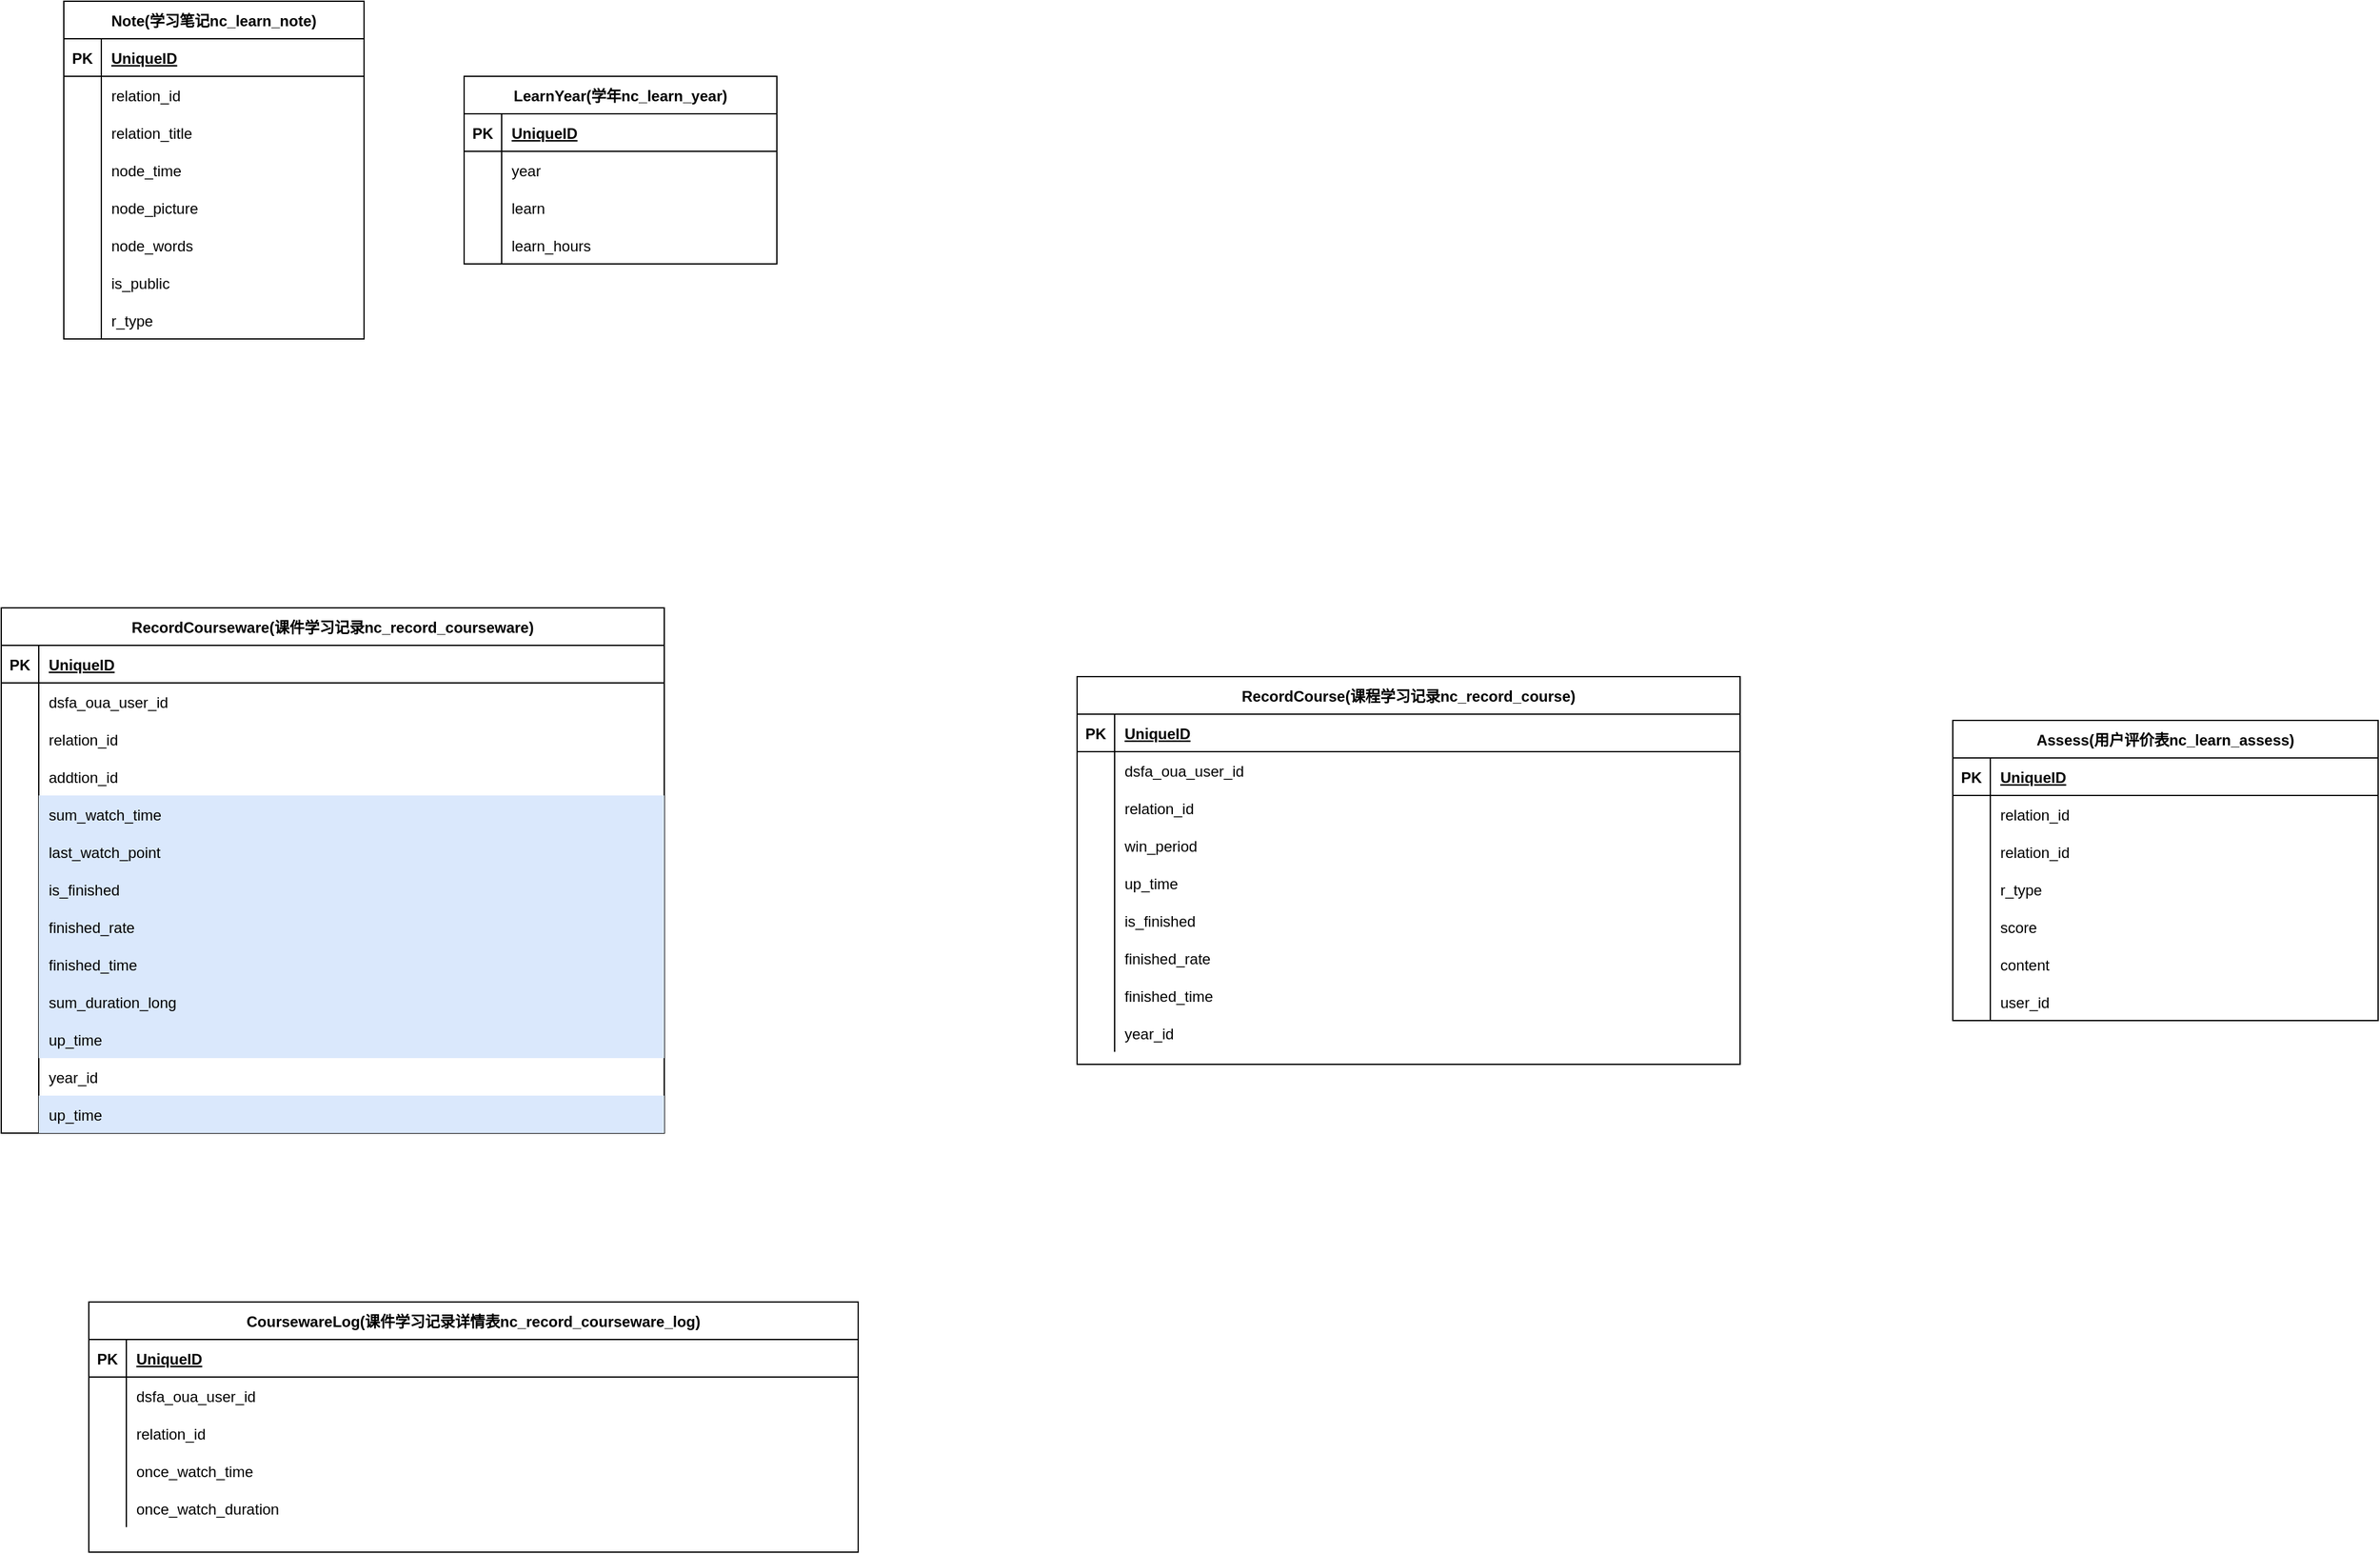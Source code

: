 <mxfile version="14.6.13" type="device"><diagram id="0QloHA1kDSZqTm6RUZJ0" name="第 1 页"><mxGraphModel dx="1408" dy="808" grid="1" gridSize="10" guides="1" tooltips="1" connect="1" arrows="1" fold="1" page="1" pageScale="1" pageWidth="3300" pageHeight="4681" math="0" shadow="0"><root><mxCell id="0"/><mxCell id="1" parent="0"/><mxCell id="yZP3R_94E4i_0pTgWPXF-1" value="LearnYear(学年nc_learn_year)" style="shape=table;startSize=30;container=1;collapsible=1;childLayout=tableLayout;fixedRows=1;rowLines=0;fontStyle=1;align=center;resizeLast=1;" vertex="1" parent="1"><mxGeometry x="870" y="720" width="250" height="150" as="geometry"/></mxCell><mxCell id="yZP3R_94E4i_0pTgWPXF-2" value="" style="shape=partialRectangle;collapsible=0;dropTarget=0;pointerEvents=0;fillColor=none;top=0;left=0;bottom=1;right=0;points=[[0,0.5],[1,0.5]];portConstraint=eastwest;" vertex="1" parent="yZP3R_94E4i_0pTgWPXF-1"><mxGeometry y="30" width="250" height="30" as="geometry"/></mxCell><mxCell id="yZP3R_94E4i_0pTgWPXF-3" value="PK" style="shape=partialRectangle;connectable=0;fillColor=none;top=0;left=0;bottom=0;right=0;fontStyle=1;overflow=hidden;" vertex="1" parent="yZP3R_94E4i_0pTgWPXF-2"><mxGeometry width="30" height="30" as="geometry"/></mxCell><mxCell id="yZP3R_94E4i_0pTgWPXF-4" value="UniqueID" style="shape=partialRectangle;connectable=0;fillColor=none;top=0;left=0;bottom=0;right=0;align=left;spacingLeft=6;fontStyle=5;overflow=hidden;" vertex="1" parent="yZP3R_94E4i_0pTgWPXF-2"><mxGeometry x="30" width="220" height="30" as="geometry"/></mxCell><mxCell id="yZP3R_94E4i_0pTgWPXF-5" value="" style="shape=partialRectangle;collapsible=0;dropTarget=0;pointerEvents=0;fillColor=none;top=0;left=0;bottom=0;right=0;points=[[0,0.5],[1,0.5]];portConstraint=eastwest;" vertex="1" parent="yZP3R_94E4i_0pTgWPXF-1"><mxGeometry y="60" width="250" height="30" as="geometry"/></mxCell><mxCell id="yZP3R_94E4i_0pTgWPXF-6" value="" style="shape=partialRectangle;connectable=0;fillColor=none;top=0;left=0;bottom=0;right=0;editable=1;overflow=hidden;" vertex="1" parent="yZP3R_94E4i_0pTgWPXF-5"><mxGeometry width="30" height="30" as="geometry"/></mxCell><mxCell id="yZP3R_94E4i_0pTgWPXF-7" value="year" style="shape=partialRectangle;connectable=0;fillColor=none;top=0;left=0;bottom=0;right=0;align=left;spacingLeft=6;overflow=hidden;" vertex="1" parent="yZP3R_94E4i_0pTgWPXF-5"><mxGeometry x="30" width="220" height="30" as="geometry"/></mxCell><mxCell id="yZP3R_94E4i_0pTgWPXF-8" value="" style="shape=partialRectangle;collapsible=0;dropTarget=0;pointerEvents=0;fillColor=none;top=0;left=0;bottom=0;right=0;points=[[0,0.5],[1,0.5]];portConstraint=eastwest;" vertex="1" parent="yZP3R_94E4i_0pTgWPXF-1"><mxGeometry y="90" width="250" height="30" as="geometry"/></mxCell><mxCell id="yZP3R_94E4i_0pTgWPXF-9" value="" style="shape=partialRectangle;connectable=0;fillColor=none;top=0;left=0;bottom=0;right=0;editable=1;overflow=hidden;" vertex="1" parent="yZP3R_94E4i_0pTgWPXF-8"><mxGeometry width="30" height="30" as="geometry"/></mxCell><mxCell id="yZP3R_94E4i_0pTgWPXF-10" value="learn" style="shape=partialRectangle;connectable=0;fillColor=none;top=0;left=0;bottom=0;right=0;align=left;spacingLeft=6;overflow=hidden;" vertex="1" parent="yZP3R_94E4i_0pTgWPXF-8"><mxGeometry x="30" width="220" height="30" as="geometry"/></mxCell><mxCell id="yZP3R_94E4i_0pTgWPXF-11" value="" style="shape=partialRectangle;collapsible=0;dropTarget=0;pointerEvents=0;fillColor=none;top=0;left=0;bottom=0;right=0;points=[[0,0.5],[1,0.5]];portConstraint=eastwest;" vertex="1" parent="yZP3R_94E4i_0pTgWPXF-1"><mxGeometry y="120" width="250" height="30" as="geometry"/></mxCell><mxCell id="yZP3R_94E4i_0pTgWPXF-12" value="" style="shape=partialRectangle;connectable=0;fillColor=none;top=0;left=0;bottom=0;right=0;editable=1;overflow=hidden;" vertex="1" parent="yZP3R_94E4i_0pTgWPXF-11"><mxGeometry width="30" height="30" as="geometry"/></mxCell><mxCell id="yZP3R_94E4i_0pTgWPXF-13" value="learn_hours" style="shape=partialRectangle;connectable=0;fillColor=none;top=0;left=0;bottom=0;right=0;align=left;spacingLeft=6;overflow=hidden;" vertex="1" parent="yZP3R_94E4i_0pTgWPXF-11"><mxGeometry x="30" width="220" height="30" as="geometry"/></mxCell><mxCell id="yZP3R_94E4i_0pTgWPXF-14" value="Note(学习笔记nc_learn_note)" style="shape=table;startSize=30;container=1;collapsible=1;childLayout=tableLayout;fixedRows=1;rowLines=0;fontStyle=1;align=center;resizeLast=1;" vertex="1" parent="1"><mxGeometry x="550" y="660" width="240" height="270" as="geometry"/></mxCell><mxCell id="yZP3R_94E4i_0pTgWPXF-15" value="" style="shape=partialRectangle;collapsible=0;dropTarget=0;pointerEvents=0;fillColor=none;top=0;left=0;bottom=1;right=0;points=[[0,0.5],[1,0.5]];portConstraint=eastwest;" vertex="1" parent="yZP3R_94E4i_0pTgWPXF-14"><mxGeometry y="30" width="240" height="30" as="geometry"/></mxCell><mxCell id="yZP3R_94E4i_0pTgWPXF-16" value="PK" style="shape=partialRectangle;connectable=0;fillColor=none;top=0;left=0;bottom=0;right=0;fontStyle=1;overflow=hidden;" vertex="1" parent="yZP3R_94E4i_0pTgWPXF-15"><mxGeometry width="30" height="30" as="geometry"/></mxCell><mxCell id="yZP3R_94E4i_0pTgWPXF-17" value="UniqueID" style="shape=partialRectangle;connectable=0;fillColor=none;top=0;left=0;bottom=0;right=0;align=left;spacingLeft=6;fontStyle=5;overflow=hidden;" vertex="1" parent="yZP3R_94E4i_0pTgWPXF-15"><mxGeometry x="30" width="210" height="30" as="geometry"/></mxCell><mxCell id="yZP3R_94E4i_0pTgWPXF-18" value="" style="shape=partialRectangle;collapsible=0;dropTarget=0;pointerEvents=0;fillColor=none;top=0;left=0;bottom=0;right=0;points=[[0,0.5],[1,0.5]];portConstraint=eastwest;" vertex="1" parent="yZP3R_94E4i_0pTgWPXF-14"><mxGeometry y="60" width="240" height="30" as="geometry"/></mxCell><mxCell id="yZP3R_94E4i_0pTgWPXF-19" value="" style="shape=partialRectangle;connectable=0;fillColor=none;top=0;left=0;bottom=0;right=0;editable=1;overflow=hidden;" vertex="1" parent="yZP3R_94E4i_0pTgWPXF-18"><mxGeometry width="30" height="30" as="geometry"/></mxCell><mxCell id="yZP3R_94E4i_0pTgWPXF-20" value="relation_id" style="shape=partialRectangle;connectable=0;fillColor=none;top=0;left=0;bottom=0;right=0;align=left;spacingLeft=6;overflow=hidden;" vertex="1" parent="yZP3R_94E4i_0pTgWPXF-18"><mxGeometry x="30" width="210" height="30" as="geometry"/></mxCell><mxCell id="yZP3R_94E4i_0pTgWPXF-21" value="" style="shape=partialRectangle;collapsible=0;dropTarget=0;pointerEvents=0;fillColor=none;top=0;left=0;bottom=0;right=0;points=[[0,0.5],[1,0.5]];portConstraint=eastwest;" vertex="1" parent="yZP3R_94E4i_0pTgWPXF-14"><mxGeometry y="90" width="240" height="30" as="geometry"/></mxCell><mxCell id="yZP3R_94E4i_0pTgWPXF-22" value="" style="shape=partialRectangle;connectable=0;fillColor=none;top=0;left=0;bottom=0;right=0;editable=1;overflow=hidden;" vertex="1" parent="yZP3R_94E4i_0pTgWPXF-21"><mxGeometry width="30" height="30" as="geometry"/></mxCell><mxCell id="yZP3R_94E4i_0pTgWPXF-23" value="relation_title" style="shape=partialRectangle;connectable=0;fillColor=none;top=0;left=0;bottom=0;right=0;align=left;spacingLeft=6;overflow=hidden;" vertex="1" parent="yZP3R_94E4i_0pTgWPXF-21"><mxGeometry x="30" width="210" height="30" as="geometry"/></mxCell><mxCell id="yZP3R_94E4i_0pTgWPXF-24" value="" style="shape=partialRectangle;collapsible=0;dropTarget=0;pointerEvents=0;fillColor=none;top=0;left=0;bottom=0;right=0;points=[[0,0.5],[1,0.5]];portConstraint=eastwest;" vertex="1" parent="yZP3R_94E4i_0pTgWPXF-14"><mxGeometry y="120" width="240" height="30" as="geometry"/></mxCell><mxCell id="yZP3R_94E4i_0pTgWPXF-25" value="" style="shape=partialRectangle;connectable=0;fillColor=none;top=0;left=0;bottom=0;right=0;editable=1;overflow=hidden;" vertex="1" parent="yZP3R_94E4i_0pTgWPXF-24"><mxGeometry width="30" height="30" as="geometry"/></mxCell><mxCell id="yZP3R_94E4i_0pTgWPXF-26" value="node_time" style="shape=partialRectangle;connectable=0;fillColor=none;top=0;left=0;bottom=0;right=0;align=left;spacingLeft=6;overflow=hidden;" vertex="1" parent="yZP3R_94E4i_0pTgWPXF-24"><mxGeometry x="30" width="210" height="30" as="geometry"/></mxCell><mxCell id="yZP3R_94E4i_0pTgWPXF-27" value="" style="shape=partialRectangle;collapsible=0;dropTarget=0;pointerEvents=0;fillColor=none;top=0;left=0;bottom=0;right=0;points=[[0,0.5],[1,0.5]];portConstraint=eastwest;" vertex="1" parent="yZP3R_94E4i_0pTgWPXF-14"><mxGeometry y="150" width="240" height="30" as="geometry"/></mxCell><mxCell id="yZP3R_94E4i_0pTgWPXF-28" value="" style="shape=partialRectangle;connectable=0;fillColor=none;top=0;left=0;bottom=0;right=0;editable=1;overflow=hidden;" vertex="1" parent="yZP3R_94E4i_0pTgWPXF-27"><mxGeometry width="30" height="30" as="geometry"/></mxCell><mxCell id="yZP3R_94E4i_0pTgWPXF-29" value="node_picture" style="shape=partialRectangle;connectable=0;fillColor=none;top=0;left=0;bottom=0;right=0;align=left;spacingLeft=6;overflow=hidden;" vertex="1" parent="yZP3R_94E4i_0pTgWPXF-27"><mxGeometry x="30" width="210" height="30" as="geometry"/></mxCell><mxCell id="yZP3R_94E4i_0pTgWPXF-30" value="" style="shape=partialRectangle;collapsible=0;dropTarget=0;pointerEvents=0;fillColor=none;top=0;left=0;bottom=0;right=0;points=[[0,0.5],[1,0.5]];portConstraint=eastwest;" vertex="1" parent="yZP3R_94E4i_0pTgWPXF-14"><mxGeometry y="180" width="240" height="30" as="geometry"/></mxCell><mxCell id="yZP3R_94E4i_0pTgWPXF-31" value="" style="shape=partialRectangle;connectable=0;fillColor=none;top=0;left=0;bottom=0;right=0;editable=1;overflow=hidden;" vertex="1" parent="yZP3R_94E4i_0pTgWPXF-30"><mxGeometry width="30" height="30" as="geometry"/></mxCell><mxCell id="yZP3R_94E4i_0pTgWPXF-32" value="node_words" style="shape=partialRectangle;connectable=0;fillColor=none;top=0;left=0;bottom=0;right=0;align=left;spacingLeft=6;overflow=hidden;" vertex="1" parent="yZP3R_94E4i_0pTgWPXF-30"><mxGeometry x="30" width="210" height="30" as="geometry"/></mxCell><mxCell id="yZP3R_94E4i_0pTgWPXF-33" value="" style="shape=partialRectangle;collapsible=0;dropTarget=0;pointerEvents=0;fillColor=none;top=0;left=0;bottom=0;right=0;points=[[0,0.5],[1,0.5]];portConstraint=eastwest;" vertex="1" parent="yZP3R_94E4i_0pTgWPXF-14"><mxGeometry y="210" width="240" height="30" as="geometry"/></mxCell><mxCell id="yZP3R_94E4i_0pTgWPXF-34" value="" style="shape=partialRectangle;connectable=0;fillColor=none;top=0;left=0;bottom=0;right=0;editable=1;overflow=hidden;" vertex="1" parent="yZP3R_94E4i_0pTgWPXF-33"><mxGeometry width="30" height="30" as="geometry"/></mxCell><mxCell id="yZP3R_94E4i_0pTgWPXF-35" value="is_public" style="shape=partialRectangle;connectable=0;fillColor=none;top=0;left=0;bottom=0;right=0;align=left;spacingLeft=6;overflow=hidden;" vertex="1" parent="yZP3R_94E4i_0pTgWPXF-33"><mxGeometry x="30" width="210" height="30" as="geometry"/></mxCell><mxCell id="yZP3R_94E4i_0pTgWPXF-36" value="" style="shape=partialRectangle;collapsible=0;dropTarget=0;pointerEvents=0;fillColor=none;top=0;left=0;bottom=0;right=0;points=[[0,0.5],[1,0.5]];portConstraint=eastwest;" vertex="1" parent="yZP3R_94E4i_0pTgWPXF-14"><mxGeometry y="240" width="240" height="30" as="geometry"/></mxCell><mxCell id="yZP3R_94E4i_0pTgWPXF-37" value="" style="shape=partialRectangle;connectable=0;fillColor=none;top=0;left=0;bottom=0;right=0;editable=1;overflow=hidden;" vertex="1" parent="yZP3R_94E4i_0pTgWPXF-36"><mxGeometry width="30" height="30" as="geometry"/></mxCell><mxCell id="yZP3R_94E4i_0pTgWPXF-38" value="r_type" style="shape=partialRectangle;connectable=0;fillColor=none;top=0;left=0;bottom=0;right=0;align=left;spacingLeft=6;overflow=hidden;" vertex="1" parent="yZP3R_94E4i_0pTgWPXF-36"><mxGeometry x="30" width="210" height="30" as="geometry"/></mxCell><mxCell id="yZP3R_94E4i_0pTgWPXF-39" value="RecordCourseware(课件学习记录nc_record_courseware)" style="shape=table;startSize=30;container=1;collapsible=1;childLayout=tableLayout;fixedRows=1;rowLines=0;fontStyle=1;align=center;resizeLast=1;" vertex="1" parent="1"><mxGeometry x="500" y="1145" width="530" height="420" as="geometry"/></mxCell><mxCell id="yZP3R_94E4i_0pTgWPXF-40" value="" style="shape=partialRectangle;collapsible=0;dropTarget=0;pointerEvents=0;fillColor=none;top=0;left=0;bottom=1;right=0;points=[[0,0.5],[1,0.5]];portConstraint=eastwest;" vertex="1" parent="yZP3R_94E4i_0pTgWPXF-39"><mxGeometry y="30" width="530" height="30" as="geometry"/></mxCell><mxCell id="yZP3R_94E4i_0pTgWPXF-41" value="PK" style="shape=partialRectangle;connectable=0;fillColor=none;top=0;left=0;bottom=0;right=0;fontStyle=1;overflow=hidden;" vertex="1" parent="yZP3R_94E4i_0pTgWPXF-40"><mxGeometry width="30" height="30" as="geometry"/></mxCell><mxCell id="yZP3R_94E4i_0pTgWPXF-42" value="UniqueID" style="shape=partialRectangle;connectable=0;fillColor=none;top=0;left=0;bottom=0;right=0;align=left;spacingLeft=6;fontStyle=5;overflow=hidden;" vertex="1" parent="yZP3R_94E4i_0pTgWPXF-40"><mxGeometry x="30" width="500" height="30" as="geometry"/></mxCell><mxCell id="yZP3R_94E4i_0pTgWPXF-43" value="" style="shape=partialRectangle;collapsible=0;dropTarget=0;pointerEvents=0;fillColor=none;top=0;left=0;bottom=0;right=0;points=[[0,0.5],[1,0.5]];portConstraint=eastwest;" vertex="1" parent="yZP3R_94E4i_0pTgWPXF-39"><mxGeometry y="60" width="530" height="30" as="geometry"/></mxCell><mxCell id="yZP3R_94E4i_0pTgWPXF-44" value="" style="shape=partialRectangle;connectable=0;fillColor=none;top=0;left=0;bottom=0;right=0;editable=1;overflow=hidden;" vertex="1" parent="yZP3R_94E4i_0pTgWPXF-43"><mxGeometry width="30" height="30" as="geometry"/></mxCell><mxCell id="yZP3R_94E4i_0pTgWPXF-45" value="dsfa_oua_user_id" style="shape=partialRectangle;connectable=0;fillColor=none;top=0;left=0;bottom=0;right=0;align=left;spacingLeft=6;overflow=hidden;" vertex="1" parent="yZP3R_94E4i_0pTgWPXF-43"><mxGeometry x="30" width="500" height="30" as="geometry"/></mxCell><mxCell id="yZP3R_94E4i_0pTgWPXF-46" value="" style="shape=partialRectangle;collapsible=0;dropTarget=0;pointerEvents=0;fillColor=none;top=0;left=0;bottom=0;right=0;points=[[0,0.5],[1,0.5]];portConstraint=eastwest;" vertex="1" parent="yZP3R_94E4i_0pTgWPXF-39"><mxGeometry y="90" width="530" height="30" as="geometry"/></mxCell><mxCell id="yZP3R_94E4i_0pTgWPXF-47" value="&#10;&#10;&lt;span style=&quot;color: rgb(96, 98, 102); font-size: 14px; font-style: normal; font-weight: 400; letter-spacing: normal; text-align: center; text-indent: 0px; text-transform: none; word-spacing: 0px; background-color: rgb(250, 250, 250); display: inline; float: none;&quot;&gt;relation_id&lt;/span&gt;&#10;&#10;" style="shape=partialRectangle;connectable=0;fillColor=none;top=0;left=0;bottom=0;right=0;editable=1;overflow=hidden;" vertex="1" parent="yZP3R_94E4i_0pTgWPXF-46"><mxGeometry width="30" height="30" as="geometry"/></mxCell><mxCell id="yZP3R_94E4i_0pTgWPXF-48" value="relation_id" style="shape=partialRectangle;connectable=0;fillColor=none;top=0;left=0;bottom=0;right=0;align=left;spacingLeft=6;overflow=hidden;" vertex="1" parent="yZP3R_94E4i_0pTgWPXF-46"><mxGeometry x="30" width="500" height="30" as="geometry"/></mxCell><mxCell id="yZP3R_94E4i_0pTgWPXF-49" value="" style="shape=partialRectangle;collapsible=0;dropTarget=0;pointerEvents=0;fillColor=none;top=0;left=0;bottom=0;right=0;points=[[0,0.5],[1,0.5]];portConstraint=eastwest;" vertex="1" parent="yZP3R_94E4i_0pTgWPXF-39"><mxGeometry y="120" width="530" height="30" as="geometry"/></mxCell><mxCell id="yZP3R_94E4i_0pTgWPXF-50" value="" style="shape=partialRectangle;connectable=0;fillColor=none;top=0;left=0;bottom=0;right=0;editable=1;overflow=hidden;" vertex="1" parent="yZP3R_94E4i_0pTgWPXF-49"><mxGeometry width="30" height="30" as="geometry"/></mxCell><mxCell id="yZP3R_94E4i_0pTgWPXF-51" value="addtion_id" style="shape=partialRectangle;connectable=0;fillColor=none;top=0;left=0;bottom=0;right=0;align=left;spacingLeft=6;overflow=hidden;" vertex="1" parent="yZP3R_94E4i_0pTgWPXF-49"><mxGeometry x="30" width="500" height="30" as="geometry"/></mxCell><mxCell id="yZP3R_94E4i_0pTgWPXF-102" value="" style="shape=partialRectangle;collapsible=0;dropTarget=0;pointerEvents=0;fillColor=none;top=0;left=0;bottom=0;right=0;points=[[0,0.5],[1,0.5]];portConstraint=eastwest;" vertex="1" parent="yZP3R_94E4i_0pTgWPXF-39"><mxGeometry y="150" width="530" height="30" as="geometry"/></mxCell><mxCell id="yZP3R_94E4i_0pTgWPXF-103" value="" style="shape=partialRectangle;connectable=0;fillColor=none;top=0;left=0;bottom=0;right=0;editable=1;overflow=hidden;" vertex="1" parent="yZP3R_94E4i_0pTgWPXF-102"><mxGeometry width="30" height="30" as="geometry"/></mxCell><mxCell id="yZP3R_94E4i_0pTgWPXF-104" value="sum_watch_time" style="shape=partialRectangle;connectable=0;fillColor=#dae8fc;top=0;left=0;bottom=0;right=0;align=left;spacingLeft=6;overflow=hidden;strokeColor=#6c8ebf;" vertex="1" parent="yZP3R_94E4i_0pTgWPXF-102"><mxGeometry x="30" width="500" height="30" as="geometry"/></mxCell><mxCell id="yZP3R_94E4i_0pTgWPXF-105" value="" style="shape=partialRectangle;collapsible=0;dropTarget=0;pointerEvents=0;fillColor=none;top=0;left=0;bottom=0;right=0;points=[[0,0.5],[1,0.5]];portConstraint=eastwest;" vertex="1" parent="yZP3R_94E4i_0pTgWPXF-39"><mxGeometry y="180" width="530" height="30" as="geometry"/></mxCell><mxCell id="yZP3R_94E4i_0pTgWPXF-106" value="" style="shape=partialRectangle;connectable=0;fillColor=none;top=0;left=0;bottom=0;right=0;editable=1;overflow=hidden;" vertex="1" parent="yZP3R_94E4i_0pTgWPXF-105"><mxGeometry width="30" height="30" as="geometry"/></mxCell><mxCell id="yZP3R_94E4i_0pTgWPXF-107" value="last_watch_point" style="shape=partialRectangle;connectable=0;fillColor=#dae8fc;top=0;left=0;bottom=0;right=0;align=left;spacingLeft=6;overflow=hidden;strokeColor=#6c8ebf;" vertex="1" parent="yZP3R_94E4i_0pTgWPXF-105"><mxGeometry x="30" width="500" height="30" as="geometry"/></mxCell><mxCell id="yZP3R_94E4i_0pTgWPXF-108" value="" style="shape=partialRectangle;collapsible=0;dropTarget=0;pointerEvents=0;fillColor=none;top=0;left=0;bottom=0;right=0;points=[[0,0.5],[1,0.5]];portConstraint=eastwest;" vertex="1" parent="yZP3R_94E4i_0pTgWPXF-39"><mxGeometry y="210" width="530" height="30" as="geometry"/></mxCell><mxCell id="yZP3R_94E4i_0pTgWPXF-109" value="" style="shape=partialRectangle;connectable=0;fillColor=none;top=0;left=0;bottom=0;right=0;editable=1;overflow=hidden;" vertex="1" parent="yZP3R_94E4i_0pTgWPXF-108"><mxGeometry width="30" height="30" as="geometry"/></mxCell><mxCell id="yZP3R_94E4i_0pTgWPXF-110" value="is_finished" style="shape=partialRectangle;connectable=0;fillColor=#dae8fc;top=0;left=0;bottom=0;right=0;align=left;spacingLeft=6;overflow=hidden;strokeColor=#6c8ebf;" vertex="1" parent="yZP3R_94E4i_0pTgWPXF-108"><mxGeometry x="30" width="500" height="30" as="geometry"/></mxCell><mxCell id="yZP3R_94E4i_0pTgWPXF-111" value="" style="shape=partialRectangle;collapsible=0;dropTarget=0;pointerEvents=0;fillColor=none;top=0;left=0;bottom=0;right=0;points=[[0,0.5],[1,0.5]];portConstraint=eastwest;" vertex="1" parent="yZP3R_94E4i_0pTgWPXF-39"><mxGeometry y="240" width="530" height="30" as="geometry"/></mxCell><mxCell id="yZP3R_94E4i_0pTgWPXF-112" value="" style="shape=partialRectangle;connectable=0;fillColor=none;top=0;left=0;bottom=0;right=0;editable=1;overflow=hidden;" vertex="1" parent="yZP3R_94E4i_0pTgWPXF-111"><mxGeometry width="30" height="30" as="geometry"/></mxCell><mxCell id="yZP3R_94E4i_0pTgWPXF-113" value="finished_rate" style="shape=partialRectangle;connectable=0;fillColor=#dae8fc;top=0;left=0;bottom=0;right=0;align=left;spacingLeft=6;overflow=hidden;strokeColor=#6c8ebf;" vertex="1" parent="yZP3R_94E4i_0pTgWPXF-111"><mxGeometry x="30" width="500" height="30" as="geometry"/></mxCell><mxCell id="yZP3R_94E4i_0pTgWPXF-114" value="" style="shape=partialRectangle;collapsible=0;dropTarget=0;pointerEvents=0;fillColor=none;top=0;left=0;bottom=0;right=0;points=[[0,0.5],[1,0.5]];portConstraint=eastwest;" vertex="1" parent="yZP3R_94E4i_0pTgWPXF-39"><mxGeometry y="270" width="530" height="30" as="geometry"/></mxCell><mxCell id="yZP3R_94E4i_0pTgWPXF-115" value="" style="shape=partialRectangle;connectable=0;fillColor=none;top=0;left=0;bottom=0;right=0;editable=1;overflow=hidden;" vertex="1" parent="yZP3R_94E4i_0pTgWPXF-114"><mxGeometry width="30" height="30" as="geometry"/></mxCell><mxCell id="yZP3R_94E4i_0pTgWPXF-116" value="finished_time" style="shape=partialRectangle;connectable=0;fillColor=#dae8fc;top=0;left=0;bottom=0;right=0;align=left;spacingLeft=6;overflow=hidden;strokeColor=#6c8ebf;" vertex="1" parent="yZP3R_94E4i_0pTgWPXF-114"><mxGeometry x="30" width="500" height="30" as="geometry"/></mxCell><mxCell id="yZP3R_94E4i_0pTgWPXF-117" value="" style="shape=partialRectangle;collapsible=0;dropTarget=0;pointerEvents=0;fillColor=none;top=0;left=0;bottom=0;right=0;points=[[0,0.5],[1,0.5]];portConstraint=eastwest;" vertex="1" parent="yZP3R_94E4i_0pTgWPXF-39"><mxGeometry y="300" width="530" height="30" as="geometry"/></mxCell><mxCell id="yZP3R_94E4i_0pTgWPXF-118" value="" style="shape=partialRectangle;connectable=0;fillColor=none;top=0;left=0;bottom=0;right=0;editable=1;overflow=hidden;" vertex="1" parent="yZP3R_94E4i_0pTgWPXF-117"><mxGeometry width="30" height="30" as="geometry"/></mxCell><mxCell id="yZP3R_94E4i_0pTgWPXF-119" value="sum_duration_long" style="shape=partialRectangle;connectable=0;fillColor=#dae8fc;top=0;left=0;bottom=0;right=0;align=left;spacingLeft=6;overflow=hidden;strokeColor=#6c8ebf;" vertex="1" parent="yZP3R_94E4i_0pTgWPXF-117"><mxGeometry x="30" width="500" height="30" as="geometry"/></mxCell><mxCell id="yZP3R_94E4i_0pTgWPXF-120" value="" style="shape=partialRectangle;collapsible=0;dropTarget=0;pointerEvents=0;fillColor=none;top=0;left=0;bottom=0;right=0;points=[[0,0.5],[1,0.5]];portConstraint=eastwest;" vertex="1" parent="yZP3R_94E4i_0pTgWPXF-39"><mxGeometry y="330" width="530" height="30" as="geometry"/></mxCell><mxCell id="yZP3R_94E4i_0pTgWPXF-121" value="" style="shape=partialRectangle;connectable=0;fillColor=none;top=0;left=0;bottom=0;right=0;editable=1;overflow=hidden;" vertex="1" parent="yZP3R_94E4i_0pTgWPXF-120"><mxGeometry width="30" height="30" as="geometry"/></mxCell><mxCell id="yZP3R_94E4i_0pTgWPXF-122" value="up_time" style="shape=partialRectangle;connectable=0;fillColor=#dae8fc;top=0;left=0;bottom=0;right=0;align=left;spacingLeft=6;overflow=hidden;strokeColor=#6c8ebf;" vertex="1" parent="yZP3R_94E4i_0pTgWPXF-120"><mxGeometry x="30" width="500" height="30" as="geometry"/></mxCell><mxCell id="yZP3R_94E4i_0pTgWPXF-123" value="" style="shape=partialRectangle;collapsible=0;dropTarget=0;pointerEvents=0;fillColor=none;top=0;left=0;bottom=0;right=0;points=[[0,0.5],[1,0.5]];portConstraint=eastwest;" vertex="1" parent="yZP3R_94E4i_0pTgWPXF-39"><mxGeometry y="360" width="530" height="30" as="geometry"/></mxCell><mxCell id="yZP3R_94E4i_0pTgWPXF-124" value="" style="shape=partialRectangle;connectable=0;fillColor=none;top=0;left=0;bottom=0;right=0;editable=1;overflow=hidden;" vertex="1" parent="yZP3R_94E4i_0pTgWPXF-123"><mxGeometry width="30" height="30" as="geometry"/></mxCell><mxCell id="yZP3R_94E4i_0pTgWPXF-125" value="year_id" style="shape=partialRectangle;connectable=0;fillColor=none;top=0;left=0;bottom=0;right=0;align=left;spacingLeft=6;overflow=hidden;" vertex="1" parent="yZP3R_94E4i_0pTgWPXF-123"><mxGeometry x="30" width="500" height="30" as="geometry"/></mxCell><mxCell id="yZP3R_94E4i_0pTgWPXF-126" value="" style="shape=partialRectangle;collapsible=0;dropTarget=0;pointerEvents=0;fillColor=none;top=0;left=0;bottom=0;right=0;points=[[0,0.5],[1,0.5]];portConstraint=eastwest;" vertex="1" parent="yZP3R_94E4i_0pTgWPXF-39"><mxGeometry y="390" width="530" height="30" as="geometry"/></mxCell><mxCell id="yZP3R_94E4i_0pTgWPXF-127" value="" style="shape=partialRectangle;connectable=0;fillColor=none;top=0;left=0;bottom=0;right=0;editable=1;overflow=hidden;" vertex="1" parent="yZP3R_94E4i_0pTgWPXF-126"><mxGeometry width="30" height="30" as="geometry"/></mxCell><mxCell id="yZP3R_94E4i_0pTgWPXF-128" value="up_time" style="shape=partialRectangle;connectable=0;fillColor=#dae8fc;top=0;left=0;bottom=0;right=0;align=left;spacingLeft=6;overflow=hidden;strokeColor=#6c8ebf;" vertex="1" parent="yZP3R_94E4i_0pTgWPXF-126"><mxGeometry x="30" width="500" height="30" as="geometry"/></mxCell><mxCell id="yZP3R_94E4i_0pTgWPXF-52" value="RecordCourse(课程学习记录nc_record_course)" style="shape=table;startSize=30;container=1;collapsible=1;childLayout=tableLayout;fixedRows=1;rowLines=0;fontStyle=1;align=center;resizeLast=1;" vertex="1" parent="1"><mxGeometry x="1360" y="1200" width="530" height="310" as="geometry"/></mxCell><mxCell id="yZP3R_94E4i_0pTgWPXF-53" value="" style="shape=partialRectangle;collapsible=0;dropTarget=0;pointerEvents=0;fillColor=none;top=0;left=0;bottom=1;right=0;points=[[0,0.5],[1,0.5]];portConstraint=eastwest;" vertex="1" parent="yZP3R_94E4i_0pTgWPXF-52"><mxGeometry y="30" width="530" height="30" as="geometry"/></mxCell><mxCell id="yZP3R_94E4i_0pTgWPXF-54" value="PK" style="shape=partialRectangle;connectable=0;fillColor=none;top=0;left=0;bottom=0;right=0;fontStyle=1;overflow=hidden;" vertex="1" parent="yZP3R_94E4i_0pTgWPXF-53"><mxGeometry width="30" height="30" as="geometry"/></mxCell><mxCell id="yZP3R_94E4i_0pTgWPXF-55" value="UniqueID" style="shape=partialRectangle;connectable=0;fillColor=none;top=0;left=0;bottom=0;right=0;align=left;spacingLeft=6;fontStyle=5;overflow=hidden;" vertex="1" parent="yZP3R_94E4i_0pTgWPXF-53"><mxGeometry x="30" width="500" height="30" as="geometry"/></mxCell><mxCell id="yZP3R_94E4i_0pTgWPXF-56" value="" style="shape=partialRectangle;collapsible=0;dropTarget=0;pointerEvents=0;fillColor=none;top=0;left=0;bottom=0;right=0;points=[[0,0.5],[1,0.5]];portConstraint=eastwest;" vertex="1" parent="yZP3R_94E4i_0pTgWPXF-52"><mxGeometry y="60" width="530" height="30" as="geometry"/></mxCell><mxCell id="yZP3R_94E4i_0pTgWPXF-57" value="" style="shape=partialRectangle;connectable=0;fillColor=none;top=0;left=0;bottom=0;right=0;editable=1;overflow=hidden;" vertex="1" parent="yZP3R_94E4i_0pTgWPXF-56"><mxGeometry width="30" height="30" as="geometry"/></mxCell><mxCell id="yZP3R_94E4i_0pTgWPXF-58" value="dsfa_oua_user_id" style="shape=partialRectangle;connectable=0;fillColor=none;top=0;left=0;bottom=0;right=0;align=left;spacingLeft=6;overflow=hidden;" vertex="1" parent="yZP3R_94E4i_0pTgWPXF-56"><mxGeometry x="30" width="500" height="30" as="geometry"/></mxCell><mxCell id="yZP3R_94E4i_0pTgWPXF-59" value="" style="shape=partialRectangle;collapsible=0;dropTarget=0;pointerEvents=0;fillColor=none;top=0;left=0;bottom=0;right=0;points=[[0,0.5],[1,0.5]];portConstraint=eastwest;" vertex="1" parent="yZP3R_94E4i_0pTgWPXF-52"><mxGeometry y="90" width="530" height="30" as="geometry"/></mxCell><mxCell id="yZP3R_94E4i_0pTgWPXF-60" value="" style="shape=partialRectangle;connectable=0;fillColor=none;top=0;left=0;bottom=0;right=0;editable=1;overflow=hidden;" vertex="1" parent="yZP3R_94E4i_0pTgWPXF-59"><mxGeometry width="30" height="30" as="geometry"/></mxCell><mxCell id="yZP3R_94E4i_0pTgWPXF-61" value="relation_id" style="shape=partialRectangle;connectable=0;fillColor=none;top=0;left=0;bottom=0;right=0;align=left;spacingLeft=6;overflow=hidden;" vertex="1" parent="yZP3R_94E4i_0pTgWPXF-59"><mxGeometry x="30" width="500" height="30" as="geometry"/></mxCell><mxCell id="yZP3R_94E4i_0pTgWPXF-62" value="" style="shape=partialRectangle;collapsible=0;dropTarget=0;pointerEvents=0;fillColor=none;top=0;left=0;bottom=0;right=0;points=[[0,0.5],[1,0.5]];portConstraint=eastwest;" vertex="1" parent="yZP3R_94E4i_0pTgWPXF-52"><mxGeometry y="120" width="530" height="30" as="geometry"/></mxCell><mxCell id="yZP3R_94E4i_0pTgWPXF-63" value="&#10;&#10;&lt;span style=&quot;color: rgb(96, 98, 102); font-size: 14px; font-style: normal; font-weight: 400; letter-spacing: normal; text-align: center; text-indent: 0px; text-transform: none; word-spacing: 0px; background-color: rgb(245, 247, 250); display: inline; float: none;&quot;&gt;win_period&lt;/span&gt;&#10;&#10;" style="shape=partialRectangle;connectable=0;fillColor=none;top=0;left=0;bottom=0;right=0;editable=1;overflow=hidden;" vertex="1" parent="yZP3R_94E4i_0pTgWPXF-62"><mxGeometry width="30" height="30" as="geometry"/></mxCell><mxCell id="yZP3R_94E4i_0pTgWPXF-64" value="win_period" style="shape=partialRectangle;connectable=0;fillColor=none;top=0;left=0;bottom=0;right=0;align=left;spacingLeft=6;overflow=hidden;" vertex="1" parent="yZP3R_94E4i_0pTgWPXF-62"><mxGeometry x="30" width="500" height="30" as="geometry"/></mxCell><mxCell id="yZP3R_94E4i_0pTgWPXF-65" value="" style="shape=partialRectangle;collapsible=0;dropTarget=0;pointerEvents=0;fillColor=none;top=0;left=0;bottom=0;right=0;points=[[0,0.5],[1,0.5]];portConstraint=eastwest;" vertex="1" parent="yZP3R_94E4i_0pTgWPXF-52"><mxGeometry y="150" width="530" height="30" as="geometry"/></mxCell><mxCell id="yZP3R_94E4i_0pTgWPXF-66" value="&#10;&#10;&lt;span style=&quot;color: rgb(96, 98, 102); font-size: 14px; font-style: normal; font-weight: 400; letter-spacing: normal; text-align: center; text-indent: 0px; text-transform: none; word-spacing: 0px; background-color: rgb(245, 247, 250); display: inline; float: none;&quot;&gt;win_period&lt;/span&gt;&#10;&#10;" style="shape=partialRectangle;connectable=0;fillColor=none;top=0;left=0;bottom=0;right=0;editable=1;overflow=hidden;" vertex="1" parent="yZP3R_94E4i_0pTgWPXF-65"><mxGeometry width="30" height="30" as="geometry"/></mxCell><mxCell id="yZP3R_94E4i_0pTgWPXF-67" value="up_time" style="shape=partialRectangle;connectable=0;fillColor=none;top=0;left=0;bottom=0;right=0;align=left;spacingLeft=6;overflow=hidden;" vertex="1" parent="yZP3R_94E4i_0pTgWPXF-65"><mxGeometry x="30" width="500" height="30" as="geometry"/></mxCell><mxCell id="yZP3R_94E4i_0pTgWPXF-68" value="" style="shape=partialRectangle;collapsible=0;dropTarget=0;pointerEvents=0;fillColor=none;top=0;left=0;bottom=0;right=0;points=[[0,0.5],[1,0.5]];portConstraint=eastwest;" vertex="1" parent="yZP3R_94E4i_0pTgWPXF-52"><mxGeometry y="180" width="530" height="30" as="geometry"/></mxCell><mxCell id="yZP3R_94E4i_0pTgWPXF-69" value="&#10;&#10;&lt;span style=&quot;color: rgb(96, 98, 102); font-size: 14px; font-style: normal; font-weight: 400; letter-spacing: normal; text-align: center; text-indent: 0px; text-transform: none; word-spacing: 0px; background-color: rgb(245, 247, 250); display: inline; float: none;&quot;&gt;win_period&lt;/span&gt;&#10;&#10;" style="shape=partialRectangle;connectable=0;fillColor=none;top=0;left=0;bottom=0;right=0;editable=1;overflow=hidden;" vertex="1" parent="yZP3R_94E4i_0pTgWPXF-68"><mxGeometry width="30" height="30" as="geometry"/></mxCell><mxCell id="yZP3R_94E4i_0pTgWPXF-70" value="is_finished" style="shape=partialRectangle;connectable=0;fillColor=none;top=0;left=0;bottom=0;right=0;align=left;spacingLeft=6;overflow=hidden;" vertex="1" parent="yZP3R_94E4i_0pTgWPXF-68"><mxGeometry x="30" width="500" height="30" as="geometry"/></mxCell><mxCell id="yZP3R_94E4i_0pTgWPXF-71" value="" style="shape=partialRectangle;collapsible=0;dropTarget=0;pointerEvents=0;fillColor=none;top=0;left=0;bottom=0;right=0;points=[[0,0.5],[1,0.5]];portConstraint=eastwest;" vertex="1" parent="yZP3R_94E4i_0pTgWPXF-52"><mxGeometry y="210" width="530" height="30" as="geometry"/></mxCell><mxCell id="yZP3R_94E4i_0pTgWPXF-72" value="&#10;&#10;&lt;span style=&quot;color: rgb(96, 98, 102); font-size: 14px; font-style: normal; font-weight: 400; letter-spacing: normal; text-align: center; text-indent: 0px; text-transform: none; word-spacing: 0px; background-color: rgb(245, 247, 250); display: inline; float: none;&quot;&gt;win_period&lt;/span&gt;&#10;&#10;" style="shape=partialRectangle;connectable=0;fillColor=none;top=0;left=0;bottom=0;right=0;editable=1;overflow=hidden;" vertex="1" parent="yZP3R_94E4i_0pTgWPXF-71"><mxGeometry width="30" height="30" as="geometry"/></mxCell><mxCell id="yZP3R_94E4i_0pTgWPXF-73" value="finished_rate" style="shape=partialRectangle;connectable=0;fillColor=none;top=0;left=0;bottom=0;right=0;align=left;spacingLeft=6;overflow=hidden;" vertex="1" parent="yZP3R_94E4i_0pTgWPXF-71"><mxGeometry x="30" width="500" height="30" as="geometry"/></mxCell><mxCell id="yZP3R_94E4i_0pTgWPXF-74" value="" style="shape=partialRectangle;collapsible=0;dropTarget=0;pointerEvents=0;fillColor=none;top=0;left=0;bottom=0;right=0;points=[[0,0.5],[1,0.5]];portConstraint=eastwest;" vertex="1" parent="yZP3R_94E4i_0pTgWPXF-52"><mxGeometry y="240" width="530" height="30" as="geometry"/></mxCell><mxCell id="yZP3R_94E4i_0pTgWPXF-75" value="&#10;&#10;&lt;span style=&quot;color: rgb(96, 98, 102); font-size: 14px; font-style: normal; font-weight: 400; letter-spacing: normal; text-align: center; text-indent: 0px; text-transform: none; word-spacing: 0px; background-color: rgb(245, 247, 250); display: inline; float: none;&quot;&gt;win_period&lt;/span&gt;&#10;&#10;" style="shape=partialRectangle;connectable=0;fillColor=none;top=0;left=0;bottom=0;right=0;editable=1;overflow=hidden;" vertex="1" parent="yZP3R_94E4i_0pTgWPXF-74"><mxGeometry width="30" height="30" as="geometry"/></mxCell><mxCell id="yZP3R_94E4i_0pTgWPXF-76" value="finished_time" style="shape=partialRectangle;connectable=0;fillColor=none;top=0;left=0;bottom=0;right=0;align=left;spacingLeft=6;overflow=hidden;" vertex="1" parent="yZP3R_94E4i_0pTgWPXF-74"><mxGeometry x="30" width="500" height="30" as="geometry"/></mxCell><mxCell id="yZP3R_94E4i_0pTgWPXF-77" value="" style="shape=partialRectangle;collapsible=0;dropTarget=0;pointerEvents=0;fillColor=none;top=0;left=0;bottom=0;right=0;points=[[0,0.5],[1,0.5]];portConstraint=eastwest;" vertex="1" parent="yZP3R_94E4i_0pTgWPXF-52"><mxGeometry y="270" width="530" height="30" as="geometry"/></mxCell><mxCell id="yZP3R_94E4i_0pTgWPXF-78" value="&#10;&#10;&lt;span style=&quot;color: rgb(96, 98, 102); font-size: 14px; font-style: normal; font-weight: 400; letter-spacing: normal; text-align: center; text-indent: 0px; text-transform: none; word-spacing: 0px; background-color: rgb(245, 247, 250); display: inline; float: none;&quot;&gt;win_period&lt;/span&gt;&#10;&#10;" style="shape=partialRectangle;connectable=0;fillColor=none;top=0;left=0;bottom=0;right=0;editable=1;overflow=hidden;" vertex="1" parent="yZP3R_94E4i_0pTgWPXF-77"><mxGeometry width="30" height="30" as="geometry"/></mxCell><mxCell id="yZP3R_94E4i_0pTgWPXF-79" value="year_id" style="shape=partialRectangle;connectable=0;fillColor=none;top=0;left=0;bottom=0;right=0;align=left;spacingLeft=6;overflow=hidden;" vertex="1" parent="yZP3R_94E4i_0pTgWPXF-77"><mxGeometry x="30" width="500" height="30" as="geometry"/></mxCell><mxCell id="yZP3R_94E4i_0pTgWPXF-80" value="Assess(用户评价表nc_learn_assess)" style="shape=table;startSize=30;container=1;collapsible=1;childLayout=tableLayout;fixedRows=1;rowLines=0;fontStyle=1;align=center;resizeLast=1;" vertex="1" parent="1"><mxGeometry x="2060" y="1235" width="340" height="240" as="geometry"/></mxCell><mxCell id="yZP3R_94E4i_0pTgWPXF-81" value="" style="shape=partialRectangle;collapsible=0;dropTarget=0;pointerEvents=0;fillColor=none;top=0;left=0;bottom=1;right=0;points=[[0,0.5],[1,0.5]];portConstraint=eastwest;" vertex="1" parent="yZP3R_94E4i_0pTgWPXF-80"><mxGeometry y="30" width="340" height="30" as="geometry"/></mxCell><mxCell id="yZP3R_94E4i_0pTgWPXF-82" value="PK" style="shape=partialRectangle;connectable=0;fillColor=none;top=0;left=0;bottom=0;right=0;fontStyle=1;overflow=hidden;" vertex="1" parent="yZP3R_94E4i_0pTgWPXF-81"><mxGeometry width="30" height="30" as="geometry"/></mxCell><mxCell id="yZP3R_94E4i_0pTgWPXF-83" value="UniqueID" style="shape=partialRectangle;connectable=0;fillColor=none;top=0;left=0;bottom=0;right=0;align=left;spacingLeft=6;fontStyle=5;overflow=hidden;" vertex="1" parent="yZP3R_94E4i_0pTgWPXF-81"><mxGeometry x="30" width="310" height="30" as="geometry"/></mxCell><mxCell id="yZP3R_94E4i_0pTgWPXF-84" value="" style="shape=partialRectangle;collapsible=0;dropTarget=0;pointerEvents=0;fillColor=none;top=0;left=0;bottom=0;right=0;points=[[0,0.5],[1,0.5]];portConstraint=eastwest;" vertex="1" parent="yZP3R_94E4i_0pTgWPXF-80"><mxGeometry y="60" width="340" height="30" as="geometry"/></mxCell><mxCell id="yZP3R_94E4i_0pTgWPXF-85" value="" style="shape=partialRectangle;connectable=0;fillColor=none;top=0;left=0;bottom=0;right=0;editable=1;overflow=hidden;" vertex="1" parent="yZP3R_94E4i_0pTgWPXF-84"><mxGeometry width="30" height="30" as="geometry"/></mxCell><mxCell id="yZP3R_94E4i_0pTgWPXF-86" value="relation_id" style="shape=partialRectangle;connectable=0;fillColor=none;top=0;left=0;bottom=0;right=0;align=left;spacingLeft=6;overflow=hidden;" vertex="1" parent="yZP3R_94E4i_0pTgWPXF-84"><mxGeometry x="30" width="310" height="30" as="geometry"/></mxCell><mxCell id="yZP3R_94E4i_0pTgWPXF-87" value="" style="shape=partialRectangle;collapsible=0;dropTarget=0;pointerEvents=0;fillColor=none;top=0;left=0;bottom=0;right=0;points=[[0,0.5],[1,0.5]];portConstraint=eastwest;" vertex="1" parent="yZP3R_94E4i_0pTgWPXF-80"><mxGeometry y="90" width="340" height="30" as="geometry"/></mxCell><mxCell id="yZP3R_94E4i_0pTgWPXF-88" value="" style="shape=partialRectangle;connectable=0;fillColor=none;top=0;left=0;bottom=0;right=0;editable=1;overflow=hidden;" vertex="1" parent="yZP3R_94E4i_0pTgWPXF-87"><mxGeometry width="30" height="30" as="geometry"/></mxCell><mxCell id="yZP3R_94E4i_0pTgWPXF-89" value="relation_id" style="shape=partialRectangle;connectable=0;fillColor=none;top=0;left=0;bottom=0;right=0;align=left;spacingLeft=6;overflow=hidden;" vertex="1" parent="yZP3R_94E4i_0pTgWPXF-87"><mxGeometry x="30" width="310" height="30" as="geometry"/></mxCell><mxCell id="yZP3R_94E4i_0pTgWPXF-90" value="" style="shape=partialRectangle;collapsible=0;dropTarget=0;pointerEvents=0;fillColor=none;top=0;left=0;bottom=0;right=0;points=[[0,0.5],[1,0.5]];portConstraint=eastwest;" vertex="1" parent="yZP3R_94E4i_0pTgWPXF-80"><mxGeometry y="120" width="340" height="30" as="geometry"/></mxCell><mxCell id="yZP3R_94E4i_0pTgWPXF-91" value="" style="shape=partialRectangle;connectable=0;fillColor=none;top=0;left=0;bottom=0;right=0;editable=1;overflow=hidden;" vertex="1" parent="yZP3R_94E4i_0pTgWPXF-90"><mxGeometry width="30" height="30" as="geometry"/></mxCell><mxCell id="yZP3R_94E4i_0pTgWPXF-92" value="r_type" style="shape=partialRectangle;connectable=0;fillColor=none;top=0;left=0;bottom=0;right=0;align=left;spacingLeft=6;overflow=hidden;" vertex="1" parent="yZP3R_94E4i_0pTgWPXF-90"><mxGeometry x="30" width="310" height="30" as="geometry"/></mxCell><mxCell id="yZP3R_94E4i_0pTgWPXF-93" value="" style="shape=partialRectangle;collapsible=0;dropTarget=0;pointerEvents=0;fillColor=none;top=0;left=0;bottom=0;right=0;points=[[0,0.5],[1,0.5]];portConstraint=eastwest;" vertex="1" parent="yZP3R_94E4i_0pTgWPXF-80"><mxGeometry y="150" width="340" height="30" as="geometry"/></mxCell><mxCell id="yZP3R_94E4i_0pTgWPXF-94" value="" style="shape=partialRectangle;connectable=0;fillColor=none;top=0;left=0;bottom=0;right=0;editable=1;overflow=hidden;" vertex="1" parent="yZP3R_94E4i_0pTgWPXF-93"><mxGeometry width="30" height="30" as="geometry"/></mxCell><mxCell id="yZP3R_94E4i_0pTgWPXF-95" value="score" style="shape=partialRectangle;connectable=0;fillColor=none;top=0;left=0;bottom=0;right=0;align=left;spacingLeft=6;overflow=hidden;" vertex="1" parent="yZP3R_94E4i_0pTgWPXF-93"><mxGeometry x="30" width="310" height="30" as="geometry"/></mxCell><mxCell id="yZP3R_94E4i_0pTgWPXF-96" value="" style="shape=partialRectangle;collapsible=0;dropTarget=0;pointerEvents=0;fillColor=none;top=0;left=0;bottom=0;right=0;points=[[0,0.5],[1,0.5]];portConstraint=eastwest;" vertex="1" parent="yZP3R_94E4i_0pTgWPXF-80"><mxGeometry y="180" width="340" height="30" as="geometry"/></mxCell><mxCell id="yZP3R_94E4i_0pTgWPXF-97" value="" style="shape=partialRectangle;connectable=0;fillColor=none;top=0;left=0;bottom=0;right=0;editable=1;overflow=hidden;" vertex="1" parent="yZP3R_94E4i_0pTgWPXF-96"><mxGeometry width="30" height="30" as="geometry"/></mxCell><mxCell id="yZP3R_94E4i_0pTgWPXF-98" value="content" style="shape=partialRectangle;connectable=0;fillColor=none;top=0;left=0;bottom=0;right=0;align=left;spacingLeft=6;overflow=hidden;" vertex="1" parent="yZP3R_94E4i_0pTgWPXF-96"><mxGeometry x="30" width="310" height="30" as="geometry"/></mxCell><mxCell id="yZP3R_94E4i_0pTgWPXF-99" value="" style="shape=partialRectangle;collapsible=0;dropTarget=0;pointerEvents=0;fillColor=none;top=0;left=0;bottom=0;right=0;points=[[0,0.5],[1,0.5]];portConstraint=eastwest;" vertex="1" parent="yZP3R_94E4i_0pTgWPXF-80"><mxGeometry y="210" width="340" height="30" as="geometry"/></mxCell><mxCell id="yZP3R_94E4i_0pTgWPXF-100" value="" style="shape=partialRectangle;connectable=0;fillColor=none;top=0;left=0;bottom=0;right=0;editable=1;overflow=hidden;" vertex="1" parent="yZP3R_94E4i_0pTgWPXF-99"><mxGeometry width="30" height="30" as="geometry"/></mxCell><mxCell id="yZP3R_94E4i_0pTgWPXF-101" value="user_id" style="shape=partialRectangle;connectable=0;fillColor=none;top=0;left=0;bottom=0;right=0;align=left;spacingLeft=6;overflow=hidden;" vertex="1" parent="yZP3R_94E4i_0pTgWPXF-99"><mxGeometry x="30" width="310" height="30" as="geometry"/></mxCell><mxCell id="yZP3R_94E4i_0pTgWPXF-135" value="CoursewareLog(课件学习记录详情表nc_record_courseware_log)" style="shape=table;startSize=30;container=1;collapsible=1;childLayout=tableLayout;fixedRows=1;rowLines=0;fontStyle=1;align=center;resizeLast=1;" vertex="1" parent="1"><mxGeometry x="570" y="1700" width="615" height="200" as="geometry"/></mxCell><mxCell id="yZP3R_94E4i_0pTgWPXF-136" value="" style="shape=partialRectangle;collapsible=0;dropTarget=0;pointerEvents=0;fillColor=none;top=0;left=0;bottom=1;right=0;points=[[0,0.5],[1,0.5]];portConstraint=eastwest;" vertex="1" parent="yZP3R_94E4i_0pTgWPXF-135"><mxGeometry y="30" width="615" height="30" as="geometry"/></mxCell><mxCell id="yZP3R_94E4i_0pTgWPXF-137" value="PK" style="shape=partialRectangle;connectable=0;fillColor=none;top=0;left=0;bottom=0;right=0;fontStyle=1;overflow=hidden;" vertex="1" parent="yZP3R_94E4i_0pTgWPXF-136"><mxGeometry width="30" height="30" as="geometry"/></mxCell><mxCell id="yZP3R_94E4i_0pTgWPXF-138" value="UniqueID" style="shape=partialRectangle;connectable=0;fillColor=none;top=0;left=0;bottom=0;right=0;align=left;spacingLeft=6;fontStyle=5;overflow=hidden;" vertex="1" parent="yZP3R_94E4i_0pTgWPXF-136"><mxGeometry x="30" width="585" height="30" as="geometry"/></mxCell><mxCell id="yZP3R_94E4i_0pTgWPXF-139" value="" style="shape=partialRectangle;collapsible=0;dropTarget=0;pointerEvents=0;fillColor=none;top=0;left=0;bottom=0;right=0;points=[[0,0.5],[1,0.5]];portConstraint=eastwest;" vertex="1" parent="yZP3R_94E4i_0pTgWPXF-135"><mxGeometry y="60" width="615" height="30" as="geometry"/></mxCell><mxCell id="yZP3R_94E4i_0pTgWPXF-140" value="" style="shape=partialRectangle;connectable=0;fillColor=none;top=0;left=0;bottom=0;right=0;editable=1;overflow=hidden;" vertex="1" parent="yZP3R_94E4i_0pTgWPXF-139"><mxGeometry width="30" height="30" as="geometry"/></mxCell><mxCell id="yZP3R_94E4i_0pTgWPXF-141" value="dsfa_oua_user_id" style="shape=partialRectangle;connectable=0;fillColor=none;top=0;left=0;bottom=0;right=0;align=left;spacingLeft=6;overflow=hidden;" vertex="1" parent="yZP3R_94E4i_0pTgWPXF-139"><mxGeometry x="30" width="585" height="30" as="geometry"/></mxCell><mxCell id="yZP3R_94E4i_0pTgWPXF-142" value="" style="shape=partialRectangle;collapsible=0;dropTarget=0;pointerEvents=0;fillColor=none;top=0;left=0;bottom=0;right=0;points=[[0,0.5],[1,0.5]];portConstraint=eastwest;" vertex="1" parent="yZP3R_94E4i_0pTgWPXF-135"><mxGeometry y="90" width="615" height="30" as="geometry"/></mxCell><mxCell id="yZP3R_94E4i_0pTgWPXF-143" value="" style="shape=partialRectangle;connectable=0;fillColor=none;top=0;left=0;bottom=0;right=0;editable=1;overflow=hidden;" vertex="1" parent="yZP3R_94E4i_0pTgWPXF-142"><mxGeometry width="30" height="30" as="geometry"/></mxCell><mxCell id="yZP3R_94E4i_0pTgWPXF-144" value="relation_id" style="shape=partialRectangle;connectable=0;fillColor=none;top=0;left=0;bottom=0;right=0;align=left;spacingLeft=6;overflow=hidden;" vertex="1" parent="yZP3R_94E4i_0pTgWPXF-142"><mxGeometry x="30" width="585" height="30" as="geometry"/></mxCell><mxCell id="yZP3R_94E4i_0pTgWPXF-145" value="" style="shape=partialRectangle;collapsible=0;dropTarget=0;pointerEvents=0;fillColor=none;top=0;left=0;bottom=0;right=0;points=[[0,0.5],[1,0.5]];portConstraint=eastwest;" vertex="1" parent="yZP3R_94E4i_0pTgWPXF-135"><mxGeometry y="120" width="615" height="30" as="geometry"/></mxCell><mxCell id="yZP3R_94E4i_0pTgWPXF-146" value="" style="shape=partialRectangle;connectable=0;fillColor=none;top=0;left=0;bottom=0;right=0;editable=1;overflow=hidden;" vertex="1" parent="yZP3R_94E4i_0pTgWPXF-145"><mxGeometry width="30" height="30" as="geometry"/></mxCell><mxCell id="yZP3R_94E4i_0pTgWPXF-147" value="once_watch_time" style="shape=partialRectangle;connectable=0;fillColor=none;top=0;left=0;bottom=0;right=0;align=left;spacingLeft=6;overflow=hidden;" vertex="1" parent="yZP3R_94E4i_0pTgWPXF-145"><mxGeometry x="30" width="585" height="30" as="geometry"/></mxCell><mxCell id="yZP3R_94E4i_0pTgWPXF-148" value="" style="shape=partialRectangle;collapsible=0;dropTarget=0;pointerEvents=0;fillColor=none;top=0;left=0;bottom=0;right=0;points=[[0,0.5],[1,0.5]];portConstraint=eastwest;" vertex="1" parent="yZP3R_94E4i_0pTgWPXF-135"><mxGeometry y="150" width="615" height="30" as="geometry"/></mxCell><mxCell id="yZP3R_94E4i_0pTgWPXF-149" value="" style="shape=partialRectangle;connectable=0;fillColor=none;top=0;left=0;bottom=0;right=0;editable=1;overflow=hidden;" vertex="1" parent="yZP3R_94E4i_0pTgWPXF-148"><mxGeometry width="30" height="30" as="geometry"/></mxCell><mxCell id="yZP3R_94E4i_0pTgWPXF-150" value="once_watch_duration" style="shape=partialRectangle;connectable=0;fillColor=none;top=0;left=0;bottom=0;right=0;align=left;spacingLeft=6;overflow=hidden;" vertex="1" parent="yZP3R_94E4i_0pTgWPXF-148"><mxGeometry x="30" width="585" height="30" as="geometry"/></mxCell></root></mxGraphModel></diagram></mxfile>